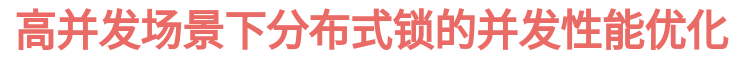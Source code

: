<mxfile version="13.7.6" type="github">
  <diagram id="kq2GyaEMPCIRhKxA6xp8" name="第 1 页">
    <mxGraphModel dx="2139" dy="1043" grid="1" gridSize="10" guides="1" tooltips="1" connect="1" arrows="1" fold="1" page="1" pageScale="1" pageWidth="827" pageHeight="1169" math="0" shadow="0">
      <root>
        <mxCell id="0" />
        <mxCell id="1" parent="0" />
        <mxCell id="93Jl-xjXIZhZPAeYO3Qk-1" value="&lt;b&gt;高并发场景下分布式锁的并发性能优化&lt;/b&gt;" style="text;html=1;align=center;verticalAlign=middle;resizable=0;points=[];autosize=1;fontSize=21;fontColor=#EA6B66;" vertex="1" parent="1">
          <mxGeometry x="190" y="40" width="370" height="30" as="geometry" />
        </mxCell>
      </root>
    </mxGraphModel>
  </diagram>
</mxfile>

